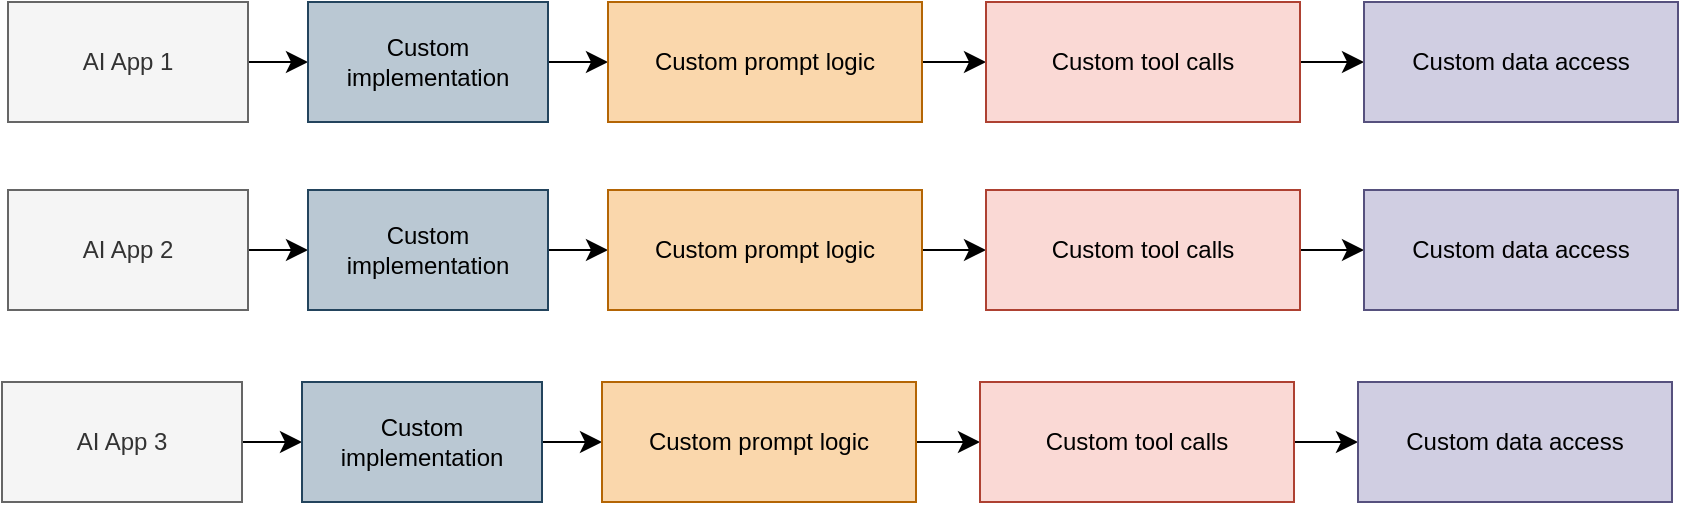 <mxfile version="26.2.12">
  <diagram name="第 1 页" id="7rovGdWfZn7G_NeXz2GA">
    <mxGraphModel dx="999" dy="752" grid="0" gridSize="10" guides="1" tooltips="1" connect="1" arrows="1" fold="1" page="0" pageScale="1" pageWidth="827" pageHeight="1169" math="0" shadow="0">
      <root>
        <mxCell id="0" />
        <mxCell id="1" parent="0" />
        <mxCell id="0_MPUR2QSUnyPUdipwsz-4" value="" style="edgeStyle=none;curved=1;rounded=0;orthogonalLoop=1;jettySize=auto;html=1;fontSize=12;startSize=8;endSize=8;" edge="1" parent="1" source="0_MPUR2QSUnyPUdipwsz-1" target="0_MPUR2QSUnyPUdipwsz-3">
          <mxGeometry relative="1" as="geometry" />
        </mxCell>
        <mxCell id="0_MPUR2QSUnyPUdipwsz-1" value="AI App 1" style="rounded=0;whiteSpace=wrap;html=1;fillColor=#f5f5f5;fontColor=#333333;strokeColor=#666666;" vertex="1" parent="1">
          <mxGeometry x="284" y="142" width="120" height="60" as="geometry" />
        </mxCell>
        <mxCell id="0_MPUR2QSUnyPUdipwsz-6" value="" style="edgeStyle=none;curved=1;rounded=0;orthogonalLoop=1;jettySize=auto;html=1;fontSize=12;startSize=8;endSize=8;" edge="1" parent="1" source="0_MPUR2QSUnyPUdipwsz-3" target="0_MPUR2QSUnyPUdipwsz-5">
          <mxGeometry relative="1" as="geometry" />
        </mxCell>
        <mxCell id="0_MPUR2QSUnyPUdipwsz-3" value="Custom implementation" style="rounded=0;whiteSpace=wrap;html=1;fillColor=#bac8d3;strokeColor=#23445d;" vertex="1" parent="1">
          <mxGeometry x="434" y="142" width="120" height="60" as="geometry" />
        </mxCell>
        <mxCell id="0_MPUR2QSUnyPUdipwsz-9" value="" style="edgeStyle=none;curved=1;rounded=0;orthogonalLoop=1;jettySize=auto;html=1;fontSize=12;startSize=8;endSize=8;" edge="1" parent="1" source="0_MPUR2QSUnyPUdipwsz-5" target="0_MPUR2QSUnyPUdipwsz-8">
          <mxGeometry relative="1" as="geometry" />
        </mxCell>
        <mxCell id="0_MPUR2QSUnyPUdipwsz-5" value="Custom prompt logic" style="rounded=0;whiteSpace=wrap;html=1;fillColor=#fad7ac;strokeColor=#b46504;" vertex="1" parent="1">
          <mxGeometry x="584" y="142" width="157" height="60" as="geometry" />
        </mxCell>
        <mxCell id="0_MPUR2QSUnyPUdipwsz-11" value="" style="edgeStyle=none;curved=1;rounded=0;orthogonalLoop=1;jettySize=auto;html=1;fontSize=12;startSize=8;endSize=8;" edge="1" parent="1" source="0_MPUR2QSUnyPUdipwsz-8" target="0_MPUR2QSUnyPUdipwsz-10">
          <mxGeometry relative="1" as="geometry" />
        </mxCell>
        <mxCell id="0_MPUR2QSUnyPUdipwsz-8" value="Custom tool calls" style="rounded=0;whiteSpace=wrap;html=1;fillColor=#fad9d5;strokeColor=#ae4132;" vertex="1" parent="1">
          <mxGeometry x="773" y="142" width="157" height="60" as="geometry" />
        </mxCell>
        <mxCell id="0_MPUR2QSUnyPUdipwsz-10" value="Custom data access" style="rounded=0;whiteSpace=wrap;html=1;fillColor=#d0cee2;strokeColor=#56517e;" vertex="1" parent="1">
          <mxGeometry x="962" y="142" width="157" height="60" as="geometry" />
        </mxCell>
        <mxCell id="0_MPUR2QSUnyPUdipwsz-14" value="" style="edgeStyle=none;curved=1;rounded=0;orthogonalLoop=1;jettySize=auto;html=1;fontSize=12;startSize=8;endSize=8;" edge="1" parent="1" source="0_MPUR2QSUnyPUdipwsz-15" target="0_MPUR2QSUnyPUdipwsz-17">
          <mxGeometry relative="1" as="geometry" />
        </mxCell>
        <mxCell id="0_MPUR2QSUnyPUdipwsz-15" value="AI App 2" style="rounded=0;whiteSpace=wrap;html=1;fillColor=#f5f5f5;fontColor=#333333;strokeColor=#666666;" vertex="1" parent="1">
          <mxGeometry x="284" y="236" width="120" height="60" as="geometry" />
        </mxCell>
        <mxCell id="0_MPUR2QSUnyPUdipwsz-16" value="" style="edgeStyle=none;curved=1;rounded=0;orthogonalLoop=1;jettySize=auto;html=1;fontSize=12;startSize=8;endSize=8;" edge="1" parent="1" source="0_MPUR2QSUnyPUdipwsz-17" target="0_MPUR2QSUnyPUdipwsz-19">
          <mxGeometry relative="1" as="geometry" />
        </mxCell>
        <mxCell id="0_MPUR2QSUnyPUdipwsz-17" value="Custom implementation" style="rounded=0;whiteSpace=wrap;html=1;fillColor=#bac8d3;strokeColor=#23445d;" vertex="1" parent="1">
          <mxGeometry x="434" y="236" width="120" height="60" as="geometry" />
        </mxCell>
        <mxCell id="0_MPUR2QSUnyPUdipwsz-18" value="" style="edgeStyle=none;curved=1;rounded=0;orthogonalLoop=1;jettySize=auto;html=1;fontSize=12;startSize=8;endSize=8;" edge="1" parent="1" source="0_MPUR2QSUnyPUdipwsz-19" target="0_MPUR2QSUnyPUdipwsz-21">
          <mxGeometry relative="1" as="geometry" />
        </mxCell>
        <mxCell id="0_MPUR2QSUnyPUdipwsz-19" value="Custom prompt logic" style="rounded=0;whiteSpace=wrap;html=1;fillColor=#fad7ac;strokeColor=#b46504;" vertex="1" parent="1">
          <mxGeometry x="584" y="236" width="157" height="60" as="geometry" />
        </mxCell>
        <mxCell id="0_MPUR2QSUnyPUdipwsz-20" value="" style="edgeStyle=none;curved=1;rounded=0;orthogonalLoop=1;jettySize=auto;html=1;fontSize=12;startSize=8;endSize=8;" edge="1" parent="1" source="0_MPUR2QSUnyPUdipwsz-21" target="0_MPUR2QSUnyPUdipwsz-22">
          <mxGeometry relative="1" as="geometry" />
        </mxCell>
        <mxCell id="0_MPUR2QSUnyPUdipwsz-21" value="Custom tool calls" style="rounded=0;whiteSpace=wrap;html=1;fillColor=#fad9d5;strokeColor=#ae4132;" vertex="1" parent="1">
          <mxGeometry x="773" y="236" width="157" height="60" as="geometry" />
        </mxCell>
        <mxCell id="0_MPUR2QSUnyPUdipwsz-22" value="Custom data access" style="rounded=0;whiteSpace=wrap;html=1;fillColor=#d0cee2;strokeColor=#56517e;" vertex="1" parent="1">
          <mxGeometry x="962" y="236" width="157" height="60" as="geometry" />
        </mxCell>
        <mxCell id="0_MPUR2QSUnyPUdipwsz-23" value="" style="edgeStyle=none;curved=1;rounded=0;orthogonalLoop=1;jettySize=auto;html=1;fontSize=12;startSize=8;endSize=8;" edge="1" parent="1" source="0_MPUR2QSUnyPUdipwsz-24" target="0_MPUR2QSUnyPUdipwsz-26">
          <mxGeometry relative="1" as="geometry" />
        </mxCell>
        <mxCell id="0_MPUR2QSUnyPUdipwsz-24" value="AI App 3" style="rounded=0;whiteSpace=wrap;html=1;fillColor=#f5f5f5;fontColor=#333333;strokeColor=#666666;" vertex="1" parent="1">
          <mxGeometry x="281" y="332" width="120" height="60" as="geometry" />
        </mxCell>
        <mxCell id="0_MPUR2QSUnyPUdipwsz-25" value="" style="edgeStyle=none;curved=1;rounded=0;orthogonalLoop=1;jettySize=auto;html=1;fontSize=12;startSize=8;endSize=8;" edge="1" parent="1" source="0_MPUR2QSUnyPUdipwsz-26" target="0_MPUR2QSUnyPUdipwsz-28">
          <mxGeometry relative="1" as="geometry" />
        </mxCell>
        <mxCell id="0_MPUR2QSUnyPUdipwsz-26" value="Custom implementation" style="rounded=0;whiteSpace=wrap;html=1;fillColor=#bac8d3;strokeColor=#23445d;" vertex="1" parent="1">
          <mxGeometry x="431" y="332" width="120" height="60" as="geometry" />
        </mxCell>
        <mxCell id="0_MPUR2QSUnyPUdipwsz-27" value="" style="edgeStyle=none;curved=1;rounded=0;orthogonalLoop=1;jettySize=auto;html=1;fontSize=12;startSize=8;endSize=8;" edge="1" parent="1" source="0_MPUR2QSUnyPUdipwsz-28" target="0_MPUR2QSUnyPUdipwsz-30">
          <mxGeometry relative="1" as="geometry" />
        </mxCell>
        <mxCell id="0_MPUR2QSUnyPUdipwsz-28" value="Custom prompt logic" style="rounded=0;whiteSpace=wrap;html=1;fillColor=#fad7ac;strokeColor=#b46504;" vertex="1" parent="1">
          <mxGeometry x="581" y="332" width="157" height="60" as="geometry" />
        </mxCell>
        <mxCell id="0_MPUR2QSUnyPUdipwsz-29" value="" style="edgeStyle=none;curved=1;rounded=0;orthogonalLoop=1;jettySize=auto;html=1;fontSize=12;startSize=8;endSize=8;" edge="1" parent="1" source="0_MPUR2QSUnyPUdipwsz-30" target="0_MPUR2QSUnyPUdipwsz-31">
          <mxGeometry relative="1" as="geometry" />
        </mxCell>
        <mxCell id="0_MPUR2QSUnyPUdipwsz-30" value="Custom tool calls" style="rounded=0;whiteSpace=wrap;html=1;fillColor=#fad9d5;strokeColor=#ae4132;" vertex="1" parent="1">
          <mxGeometry x="770" y="332" width="157" height="60" as="geometry" />
        </mxCell>
        <mxCell id="0_MPUR2QSUnyPUdipwsz-31" value="Custom data access" style="rounded=0;whiteSpace=wrap;html=1;fillColor=#d0cee2;strokeColor=#56517e;" vertex="1" parent="1">
          <mxGeometry x="959" y="332" width="157" height="60" as="geometry" />
        </mxCell>
      </root>
    </mxGraphModel>
  </diagram>
</mxfile>
